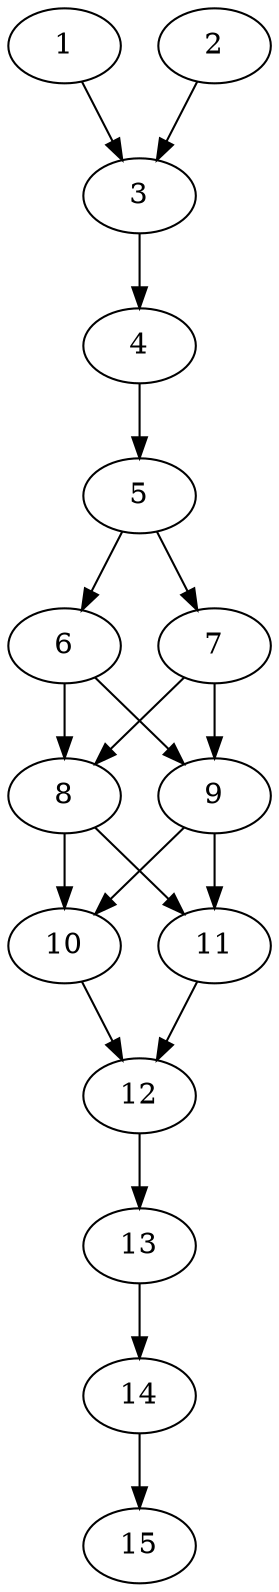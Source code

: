 // DAG automatically generated by daggen at Thu Oct  3 13:59:27 2019
// ./daggen --dot -n 15 --ccr 0.4 --fat 0.3 --regular 0.5 --density 0.9 --mindata 5242880 --maxdata 52428800 
digraph G {
  1 [size="20510720", alpha="0.06", expect_size="8204288"] 
  1 -> 3 [size ="8204288"]
  2 [size="62256640", alpha="0.13", expect_size="24902656"] 
  2 -> 3 [size ="24902656"]
  3 [size="29783040", alpha="0.17", expect_size="11913216"] 
  3 -> 4 [size ="11913216"]
  4 [size="56985600", alpha="0.00", expect_size="22794240"] 
  4 -> 5 [size ="22794240"]
  5 [size="42831360", alpha="0.15", expect_size="17132544"] 
  5 -> 6 [size ="17132544"]
  5 -> 7 [size ="17132544"]
  6 [size="111741440", alpha="0.18", expect_size="44696576"] 
  6 -> 8 [size ="44696576"]
  6 -> 9 [size ="44696576"]
  7 [size="76497920", alpha="0.16", expect_size="30599168"] 
  7 -> 8 [size ="30599168"]
  7 -> 9 [size ="30599168"]
  8 [size="90833920", alpha="0.18", expect_size="36333568"] 
  8 -> 10 [size ="36333568"]
  8 -> 11 [size ="36333568"]
  9 [size="69798400", alpha="0.13", expect_size="27919360"] 
  9 -> 10 [size ="27919360"]
  9 -> 11 [size ="27919360"]
  10 [size="108633600", alpha="0.16", expect_size="43453440"] 
  10 -> 12 [size ="43453440"]
  11 [size="13731840", alpha="0.01", expect_size="5492736"] 
  11 -> 12 [size ="5492736"]
  12 [size="50301440", alpha="0.09", expect_size="20120576"] 
  12 -> 13 [size ="20120576"]
  13 [size="125296640", alpha="0.00", expect_size="50118656"] 
  13 -> 14 [size ="50118656"]
  14 [size="109547520", alpha="0.15", expect_size="43819008"] 
  14 -> 15 [size ="43819008"]
  15 [size="112445440", alpha="0.06", expect_size="44978176"] 
}
